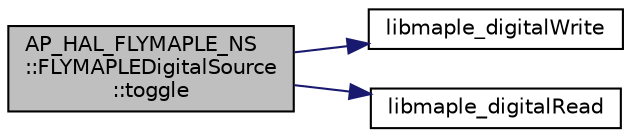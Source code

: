 digraph "AP_HAL_FLYMAPLE_NS::FLYMAPLEDigitalSource::toggle"
{
 // INTERACTIVE_SVG=YES
  edge [fontname="Helvetica",fontsize="10",labelfontname="Helvetica",labelfontsize="10"];
  node [fontname="Helvetica",fontsize="10",shape=record];
  rankdir="LR";
  Node1 [label="AP_HAL_FLYMAPLE_NS\l::FLYMAPLEDigitalSource\l::toggle",height=0.2,width=0.4,color="black", fillcolor="grey75", style="filled" fontcolor="black"];
  Node1 -> Node2 [color="midnightblue",fontsize="10",style="solid",fontname="Helvetica"];
  Node2 [label="libmaple_digitalWrite",height=0.2,width=0.4,color="black", fillcolor="white", style="filled",URL="$AP__HAL__FLYMAPLE_2GPIO_8cpp.html#ac4b46c3a0ee91de0fbb7065a14e2ac62"];
  Node1 -> Node3 [color="midnightblue",fontsize="10",style="solid",fontname="Helvetica"];
  Node3 [label="libmaple_digitalRead",height=0.2,width=0.4,color="black", fillcolor="white", style="filled",URL="$AP__HAL__FLYMAPLE_2GPIO_8cpp.html#adea255e832d3c12b358ffaf228f9cb8c"];
}
